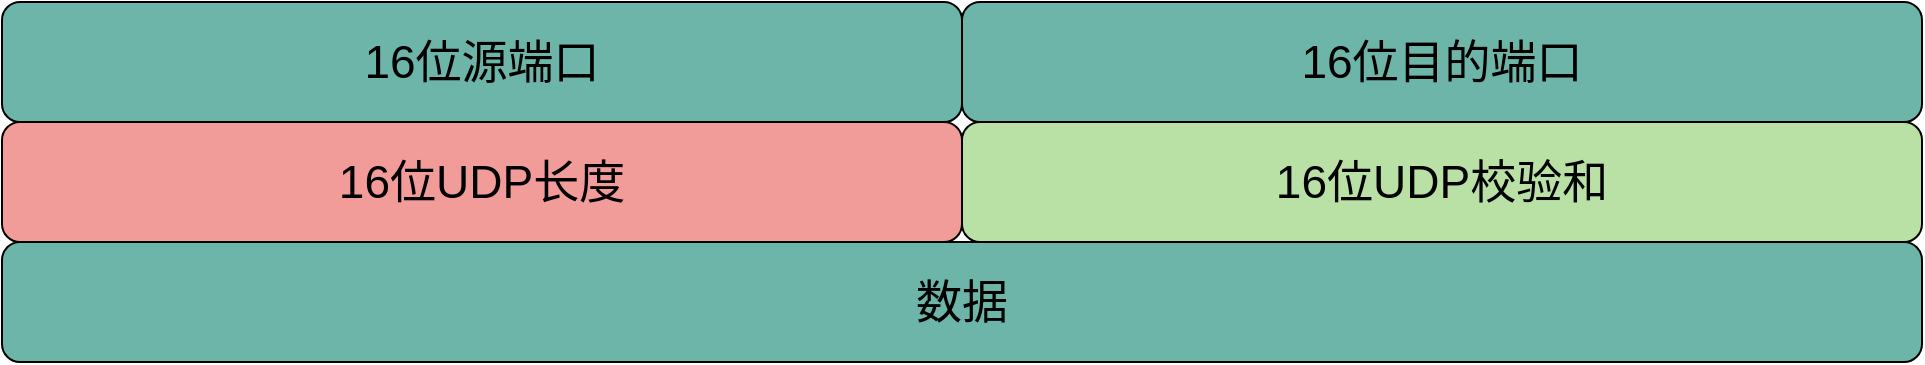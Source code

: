 <mxfile version="14.4.8" type="github">
  <diagram id="9fnjXT7nlAm7Ix4f8WDv" name="Page-1">
    <mxGraphModel dx="785" dy="825" grid="1" gridSize="10" guides="1" tooltips="1" connect="1" arrows="1" fold="1" page="1" pageScale="1" pageWidth="500" pageHeight="250" math="0" shadow="0">
      <root>
        <mxCell id="0" />
        <mxCell id="1" parent="0" />
        <mxCell id="-xf_uFu9KCXf6jcXoVjT-4" value="&lt;font style=&quot;font-size: 23px&quot;&gt;16位源端口&lt;/font&gt;" style="rounded=1;whiteSpace=wrap;html=1;fontSize=23;fillColor=#6DB5A8;" parent="1" vertex="1">
          <mxGeometry x="20" y="40" width="480" height="60" as="geometry" />
        </mxCell>
        <mxCell id="-xf_uFu9KCXf6jcXoVjT-5" value="&lt;font style=&quot;font-size: 23px&quot;&gt;16位目的端口&lt;/font&gt;" style="rounded=1;whiteSpace=wrap;html=1;fontSize=23;fillColor=#6DB5A8;" parent="1" vertex="1">
          <mxGeometry x="500" y="40" width="480" height="60" as="geometry" />
        </mxCell>
        <mxCell id="-xf_uFu9KCXf6jcXoVjT-6" value="&lt;font style=&quot;font-size: 23px&quot;&gt;16位UDP长度&lt;/font&gt;" style="rounded=1;whiteSpace=wrap;html=1;fontSize=23;fillColor=#F19C99;" parent="1" vertex="1">
          <mxGeometry x="20" y="100" width="480" height="60" as="geometry" />
        </mxCell>
        <mxCell id="-xf_uFu9KCXf6jcXoVjT-7" value="&lt;font style=&quot;font-size: 23px&quot;&gt;16位UDP校验和&lt;/font&gt;" style="rounded=1;whiteSpace=wrap;html=1;fontSize=23;fillColor=#B9E0A5;" parent="1" vertex="1">
          <mxGeometry x="500" y="100" width="480" height="60" as="geometry" />
        </mxCell>
        <mxCell id="-xf_uFu9KCXf6jcXoVjT-15" value="&lt;font style=&quot;font-size: 23px;&quot;&gt;数据&lt;/font&gt;" style="rounded=1;whiteSpace=wrap;html=1;fontSize=23;fillColor=#6DB5A8;" parent="1" vertex="1">
          <mxGeometry x="20" y="160" width="960" height="60" as="geometry" />
        </mxCell>
      </root>
    </mxGraphModel>
  </diagram>
</mxfile>
